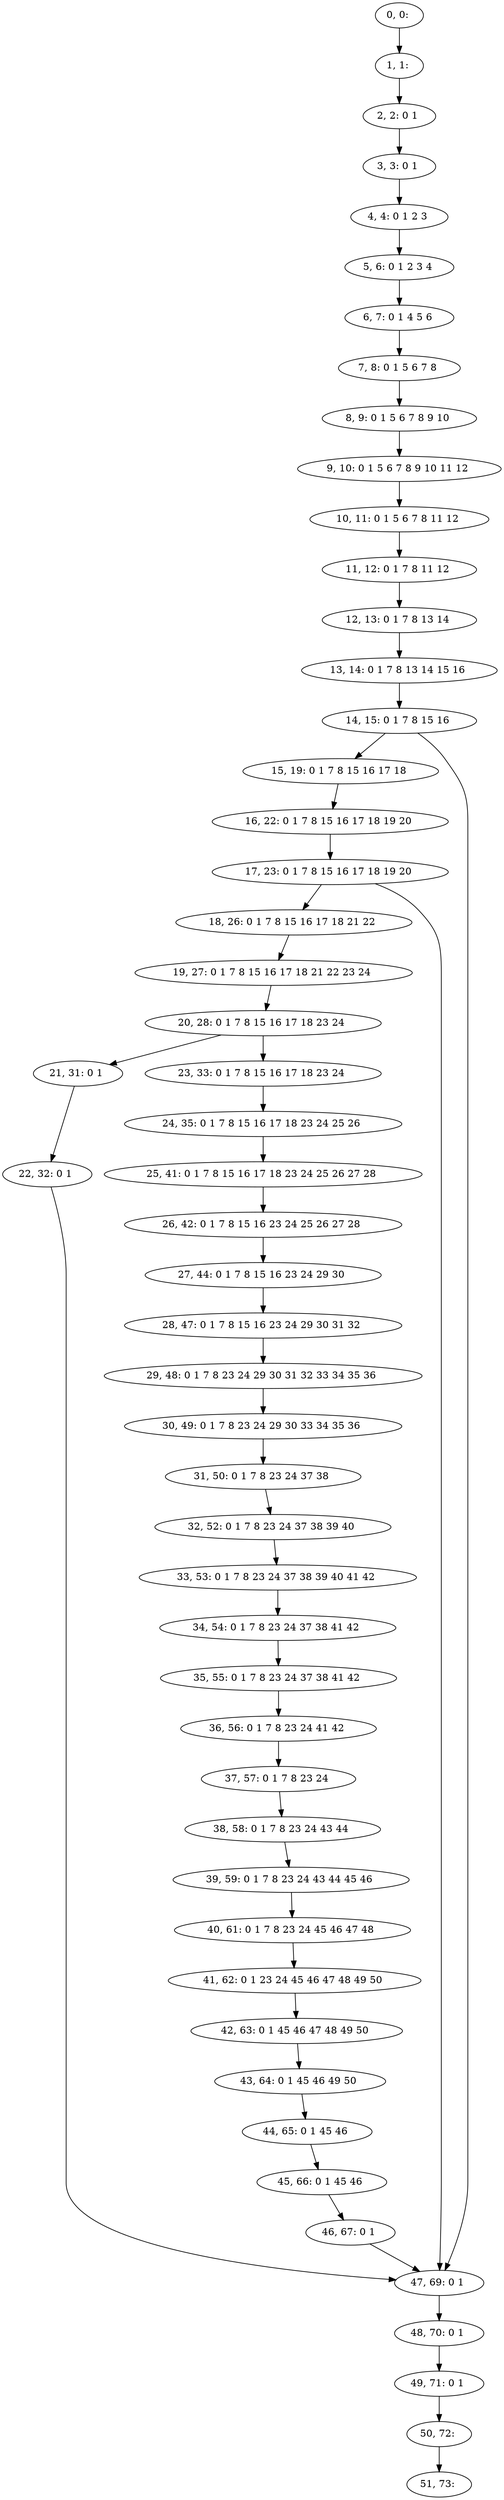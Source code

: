 digraph G {
0[label="0, 0: "];
1[label="1, 1: "];
2[label="2, 2: 0 1 "];
3[label="3, 3: 0 1 "];
4[label="4, 4: 0 1 2 3 "];
5[label="5, 6: 0 1 2 3 4 "];
6[label="6, 7: 0 1 4 5 6 "];
7[label="7, 8: 0 1 5 6 7 8 "];
8[label="8, 9: 0 1 5 6 7 8 9 10 "];
9[label="9, 10: 0 1 5 6 7 8 9 10 11 12 "];
10[label="10, 11: 0 1 5 6 7 8 11 12 "];
11[label="11, 12: 0 1 7 8 11 12 "];
12[label="12, 13: 0 1 7 8 13 14 "];
13[label="13, 14: 0 1 7 8 13 14 15 16 "];
14[label="14, 15: 0 1 7 8 15 16 "];
15[label="15, 19: 0 1 7 8 15 16 17 18 "];
16[label="16, 22: 0 1 7 8 15 16 17 18 19 20 "];
17[label="17, 23: 0 1 7 8 15 16 17 18 19 20 "];
18[label="18, 26: 0 1 7 8 15 16 17 18 21 22 "];
19[label="19, 27: 0 1 7 8 15 16 17 18 21 22 23 24 "];
20[label="20, 28: 0 1 7 8 15 16 17 18 23 24 "];
21[label="21, 31: 0 1 "];
22[label="22, 32: 0 1 "];
23[label="23, 33: 0 1 7 8 15 16 17 18 23 24 "];
24[label="24, 35: 0 1 7 8 15 16 17 18 23 24 25 26 "];
25[label="25, 41: 0 1 7 8 15 16 17 18 23 24 25 26 27 28 "];
26[label="26, 42: 0 1 7 8 15 16 23 24 25 26 27 28 "];
27[label="27, 44: 0 1 7 8 15 16 23 24 29 30 "];
28[label="28, 47: 0 1 7 8 15 16 23 24 29 30 31 32 "];
29[label="29, 48: 0 1 7 8 23 24 29 30 31 32 33 34 35 36 "];
30[label="30, 49: 0 1 7 8 23 24 29 30 33 34 35 36 "];
31[label="31, 50: 0 1 7 8 23 24 37 38 "];
32[label="32, 52: 0 1 7 8 23 24 37 38 39 40 "];
33[label="33, 53: 0 1 7 8 23 24 37 38 39 40 41 42 "];
34[label="34, 54: 0 1 7 8 23 24 37 38 41 42 "];
35[label="35, 55: 0 1 7 8 23 24 37 38 41 42 "];
36[label="36, 56: 0 1 7 8 23 24 41 42 "];
37[label="37, 57: 0 1 7 8 23 24 "];
38[label="38, 58: 0 1 7 8 23 24 43 44 "];
39[label="39, 59: 0 1 7 8 23 24 43 44 45 46 "];
40[label="40, 61: 0 1 7 8 23 24 45 46 47 48 "];
41[label="41, 62: 0 1 23 24 45 46 47 48 49 50 "];
42[label="42, 63: 0 1 45 46 47 48 49 50 "];
43[label="43, 64: 0 1 45 46 49 50 "];
44[label="44, 65: 0 1 45 46 "];
45[label="45, 66: 0 1 45 46 "];
46[label="46, 67: 0 1 "];
47[label="47, 69: 0 1 "];
48[label="48, 70: 0 1 "];
49[label="49, 71: 0 1 "];
50[label="50, 72: "];
51[label="51, 73: "];
0->1 ;
1->2 ;
2->3 ;
3->4 ;
4->5 ;
5->6 ;
6->7 ;
7->8 ;
8->9 ;
9->10 ;
10->11 ;
11->12 ;
12->13 ;
13->14 ;
14->15 ;
14->47 ;
15->16 ;
16->17 ;
17->18 ;
17->47 ;
18->19 ;
19->20 ;
20->21 ;
20->23 ;
21->22 ;
22->47 ;
23->24 ;
24->25 ;
25->26 ;
26->27 ;
27->28 ;
28->29 ;
29->30 ;
30->31 ;
31->32 ;
32->33 ;
33->34 ;
34->35 ;
35->36 ;
36->37 ;
37->38 ;
38->39 ;
39->40 ;
40->41 ;
41->42 ;
42->43 ;
43->44 ;
44->45 ;
45->46 ;
46->47 ;
47->48 ;
48->49 ;
49->50 ;
50->51 ;
}
